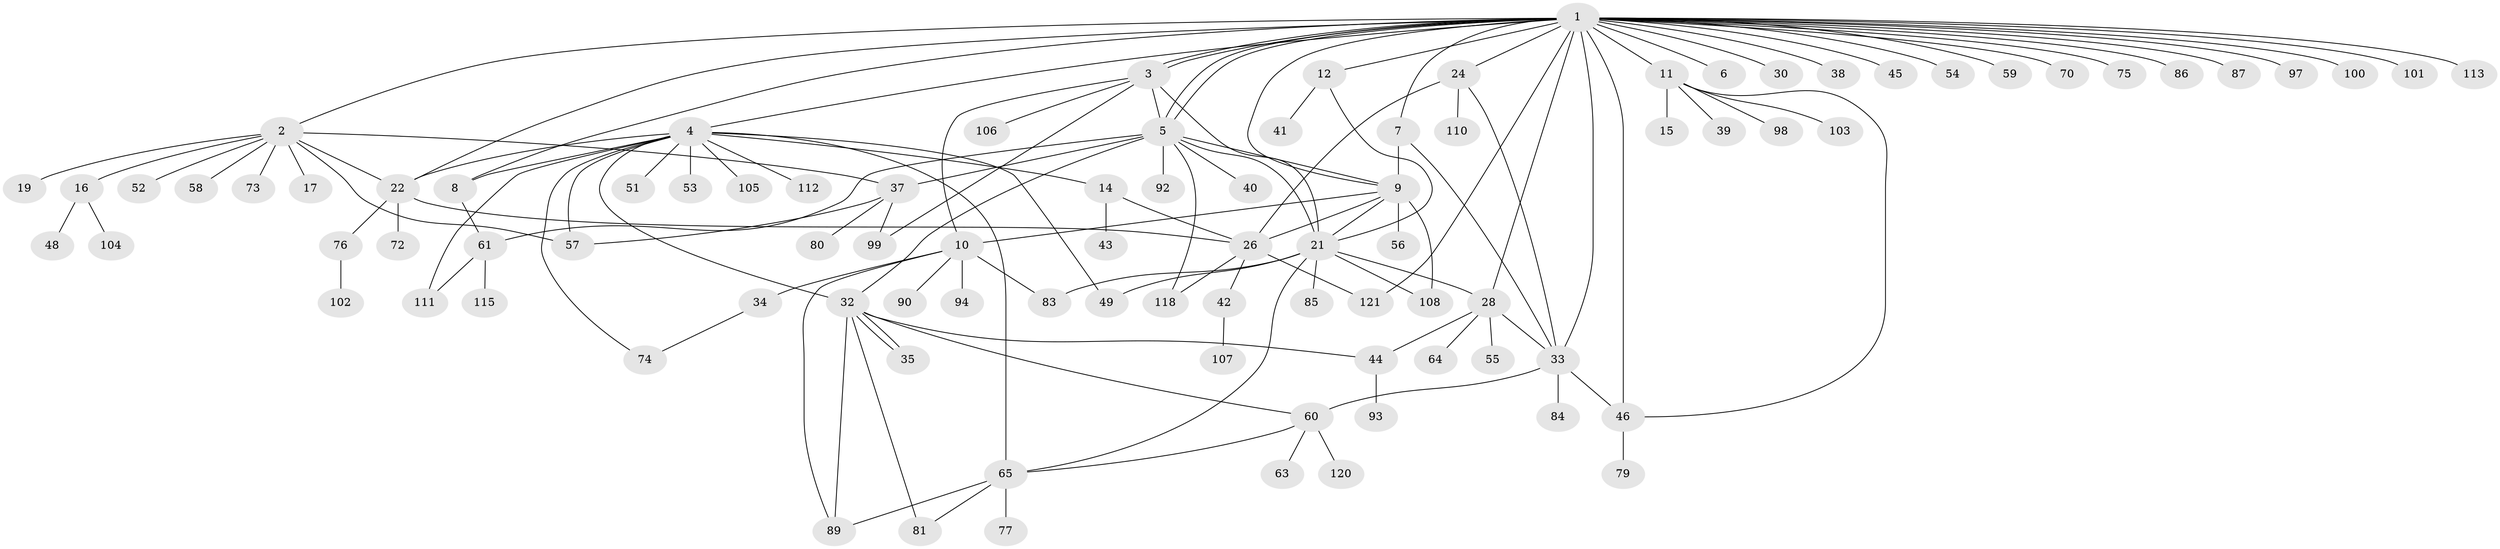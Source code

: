// original degree distribution, {35: 0.008264462809917356, 11: 0.008264462809917356, 8: 0.05785123966942149, 9: 0.008264462809917356, 3: 0.08264462809917356, 1: 0.5371900826446281, 7: 0.03305785123966942, 2: 0.18181818181818182, 10: 0.008264462809917356, 5: 0.01652892561983471, 4: 0.04132231404958678, 6: 0.01652892561983471}
// Generated by graph-tools (version 1.1) at 2025/41/03/06/25 10:41:51]
// undirected, 93 vertices, 134 edges
graph export_dot {
graph [start="1"]
  node [color=gray90,style=filled];
  1 [super="+36"];
  2 [super="+13"];
  3 [super="+20"];
  4 [super="+23"];
  5 [super="+29"];
  6;
  7 [super="+47"];
  8 [super="+25"];
  9;
  10 [super="+95"];
  11 [super="+27"];
  12;
  14;
  15 [super="+109"];
  16 [super="+18"];
  17;
  19;
  21 [super="+62"];
  22 [super="+68"];
  24 [super="+31"];
  26 [super="+82"];
  28 [super="+117"];
  30;
  32;
  33 [super="+71"];
  34;
  35 [super="+114"];
  37 [super="+78"];
  38;
  39;
  40;
  41;
  42;
  43;
  44 [super="+50"];
  45;
  46 [super="+66"];
  48;
  49;
  51 [super="+119"];
  52;
  53;
  54;
  55;
  56;
  57 [super="+91"];
  58;
  59;
  60 [super="+116"];
  61 [super="+69"];
  63;
  64;
  65 [super="+67"];
  70;
  72;
  73;
  74;
  75;
  76;
  77;
  79;
  80;
  81 [super="+88"];
  83;
  84;
  85;
  86;
  87;
  89 [super="+96"];
  90;
  92;
  93;
  94;
  97;
  98;
  99;
  100;
  101;
  102;
  103;
  104;
  105;
  106;
  107;
  108;
  110;
  111;
  112;
  113;
  115;
  118;
  120;
  121;
  1 -- 2;
  1 -- 3;
  1 -- 3;
  1 -- 4 [weight=2];
  1 -- 5;
  1 -- 5;
  1 -- 6;
  1 -- 7;
  1 -- 8 [weight=2];
  1 -- 9;
  1 -- 11;
  1 -- 12;
  1 -- 22;
  1 -- 24 [weight=2];
  1 -- 28;
  1 -- 30;
  1 -- 33;
  1 -- 38;
  1 -- 45;
  1 -- 54;
  1 -- 59;
  1 -- 70;
  1 -- 75;
  1 -- 86;
  1 -- 87;
  1 -- 97;
  1 -- 100;
  1 -- 101;
  1 -- 113;
  1 -- 121;
  1 -- 46;
  2 -- 16;
  2 -- 17;
  2 -- 19;
  2 -- 22;
  2 -- 52;
  2 -- 57;
  2 -- 58;
  2 -- 73;
  2 -- 37;
  3 -- 10;
  3 -- 21;
  3 -- 99;
  3 -- 106;
  3 -- 5;
  4 -- 8;
  4 -- 14;
  4 -- 32;
  4 -- 51;
  4 -- 53;
  4 -- 74;
  4 -- 105;
  4 -- 111;
  4 -- 112;
  4 -- 49;
  4 -- 22;
  4 -- 57;
  4 -- 65;
  5 -- 32;
  5 -- 37;
  5 -- 40;
  5 -- 9;
  5 -- 21;
  5 -- 118;
  5 -- 92;
  5 -- 61;
  7 -- 9;
  7 -- 33;
  8 -- 61;
  9 -- 10;
  9 -- 21;
  9 -- 26;
  9 -- 56;
  9 -- 108;
  10 -- 34;
  10 -- 83;
  10 -- 89;
  10 -- 90;
  10 -- 94;
  11 -- 15;
  11 -- 39;
  11 -- 46;
  11 -- 98;
  11 -- 103;
  12 -- 21;
  12 -- 41;
  14 -- 26;
  14 -- 43;
  16 -- 48;
  16 -- 104;
  21 -- 28;
  21 -- 49;
  21 -- 83;
  21 -- 65;
  21 -- 85;
  21 -- 108;
  22 -- 26;
  22 -- 72;
  22 -- 76;
  24 -- 26;
  24 -- 110;
  24 -- 33;
  26 -- 42;
  26 -- 118;
  26 -- 121;
  28 -- 44;
  28 -- 55;
  28 -- 64;
  28 -- 33;
  32 -- 35;
  32 -- 35;
  32 -- 44;
  32 -- 60;
  32 -- 81;
  32 -- 89;
  33 -- 84;
  33 -- 60;
  33 -- 46;
  34 -- 74;
  37 -- 80;
  37 -- 99;
  37 -- 57;
  42 -- 107;
  44 -- 93;
  46 -- 79;
  60 -- 63;
  60 -- 65;
  60 -- 120;
  61 -- 111;
  61 -- 115;
  65 -- 77;
  65 -- 81;
  65 -- 89;
  76 -- 102;
}
